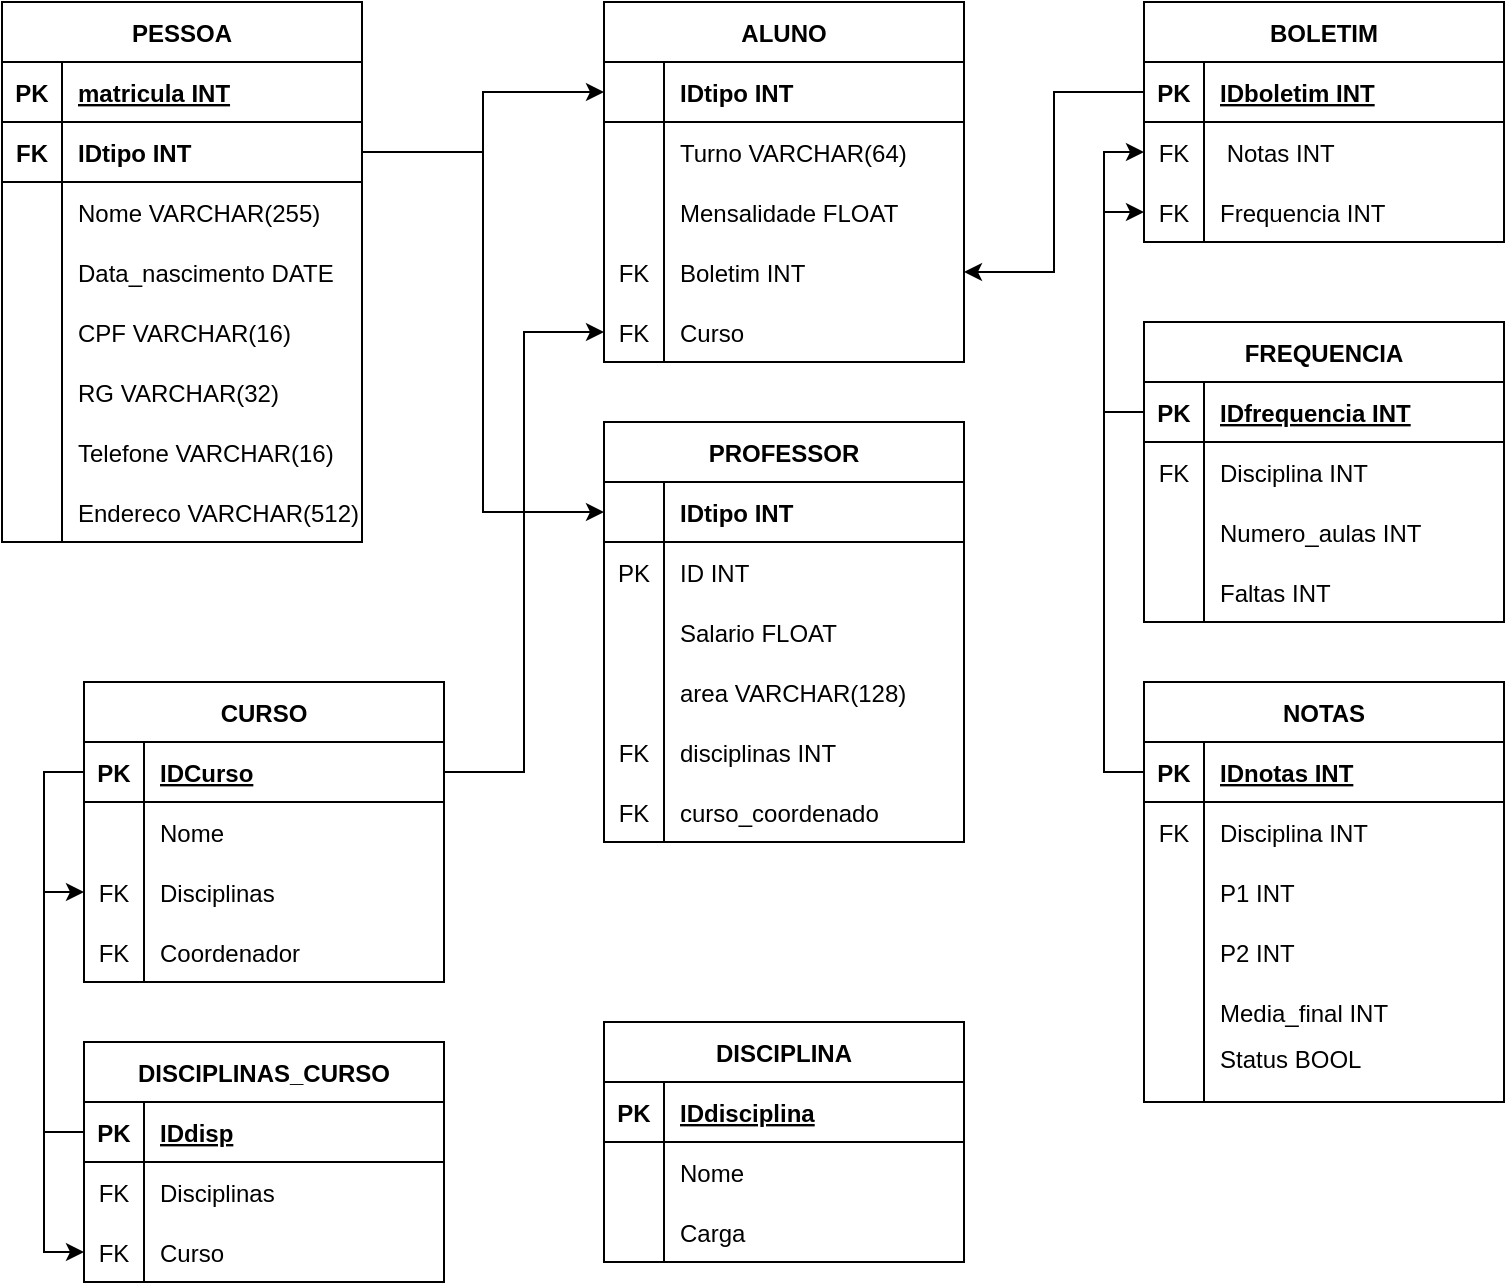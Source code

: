 <mxfile version="20.6.0" type="github">
  <diagram id="mybEqOBmIchwgZUNAugR" name="Página-1">
    <mxGraphModel dx="708" dy="433" grid="1" gridSize="10" guides="1" tooltips="1" connect="1" arrows="1" fold="1" page="1" pageScale="1" pageWidth="827" pageHeight="1169" math="0" shadow="0">
      <root>
        <mxCell id="0" />
        <mxCell id="1" parent="0" />
        <mxCell id="YtqnZ-8vFM9-7Ct_IjAb-1" value="PESSOA" style="shape=table;startSize=30;container=1;collapsible=1;childLayout=tableLayout;fixedRows=1;rowLines=0;fontStyle=1;align=center;resizeLast=1;" parent="1" vertex="1">
          <mxGeometry x="109" y="50" width="180" height="270" as="geometry" />
        </mxCell>
        <mxCell id="YtqnZ-8vFM9-7Ct_IjAb-2" value="" style="shape=tableRow;horizontal=0;startSize=0;swimlaneHead=0;swimlaneBody=0;fillColor=none;collapsible=0;dropTarget=0;points=[[0,0.5],[1,0.5]];portConstraint=eastwest;top=0;left=0;right=0;bottom=1;" parent="YtqnZ-8vFM9-7Ct_IjAb-1" vertex="1">
          <mxGeometry y="30" width="180" height="30" as="geometry" />
        </mxCell>
        <mxCell id="YtqnZ-8vFM9-7Ct_IjAb-3" value="PK" style="shape=partialRectangle;connectable=0;fillColor=none;top=0;left=0;bottom=0;right=0;fontStyle=1;overflow=hidden;" parent="YtqnZ-8vFM9-7Ct_IjAb-2" vertex="1">
          <mxGeometry width="30" height="30" as="geometry">
            <mxRectangle width="30" height="30" as="alternateBounds" />
          </mxGeometry>
        </mxCell>
        <mxCell id="YtqnZ-8vFM9-7Ct_IjAb-4" value="matricula INT" style="shape=partialRectangle;connectable=0;fillColor=none;top=0;left=0;bottom=0;right=0;align=left;spacingLeft=6;fontStyle=5;overflow=hidden;" parent="YtqnZ-8vFM9-7Ct_IjAb-2" vertex="1">
          <mxGeometry x="30" width="150" height="30" as="geometry">
            <mxRectangle width="150" height="30" as="alternateBounds" />
          </mxGeometry>
        </mxCell>
        <mxCell id="YtqnZ-8vFM9-7Ct_IjAb-51" value="" style="shape=tableRow;horizontal=0;startSize=0;swimlaneHead=0;swimlaneBody=0;fillColor=none;collapsible=0;dropTarget=0;points=[[0,0.5],[1,0.5]];portConstraint=eastwest;top=0;left=0;right=0;bottom=1;" parent="YtqnZ-8vFM9-7Ct_IjAb-1" vertex="1">
          <mxGeometry y="60" width="180" height="30" as="geometry" />
        </mxCell>
        <mxCell id="YtqnZ-8vFM9-7Ct_IjAb-52" value="FK" style="shape=partialRectangle;connectable=0;fillColor=none;top=0;left=0;bottom=0;right=0;fontStyle=1;overflow=hidden;" parent="YtqnZ-8vFM9-7Ct_IjAb-51" vertex="1">
          <mxGeometry width="30" height="30" as="geometry">
            <mxRectangle width="30" height="30" as="alternateBounds" />
          </mxGeometry>
        </mxCell>
        <mxCell id="YtqnZ-8vFM9-7Ct_IjAb-53" value="IDtipo INT" style="shape=partialRectangle;connectable=0;fillColor=none;top=0;left=0;bottom=0;right=0;align=left;spacingLeft=6;fontStyle=1;overflow=hidden;" parent="YtqnZ-8vFM9-7Ct_IjAb-51" vertex="1">
          <mxGeometry x="30" width="150" height="30" as="geometry">
            <mxRectangle width="150" height="30" as="alternateBounds" />
          </mxGeometry>
        </mxCell>
        <mxCell id="YtqnZ-8vFM9-7Ct_IjAb-5" value="" style="shape=tableRow;horizontal=0;startSize=0;swimlaneHead=0;swimlaneBody=0;fillColor=none;collapsible=0;dropTarget=0;points=[[0,0.5],[1,0.5]];portConstraint=eastwest;top=0;left=0;right=0;bottom=0;" parent="YtqnZ-8vFM9-7Ct_IjAb-1" vertex="1">
          <mxGeometry y="90" width="180" height="30" as="geometry" />
        </mxCell>
        <mxCell id="YtqnZ-8vFM9-7Ct_IjAb-6" value="" style="shape=partialRectangle;connectable=0;fillColor=none;top=0;left=0;bottom=0;right=0;editable=1;overflow=hidden;" parent="YtqnZ-8vFM9-7Ct_IjAb-5" vertex="1">
          <mxGeometry width="30" height="30" as="geometry">
            <mxRectangle width="30" height="30" as="alternateBounds" />
          </mxGeometry>
        </mxCell>
        <mxCell id="YtqnZ-8vFM9-7Ct_IjAb-7" value="Nome VARCHAR(255)" style="shape=partialRectangle;connectable=0;fillColor=none;top=0;left=0;bottom=0;right=0;align=left;spacingLeft=6;overflow=hidden;" parent="YtqnZ-8vFM9-7Ct_IjAb-5" vertex="1">
          <mxGeometry x="30" width="150" height="30" as="geometry">
            <mxRectangle width="150" height="30" as="alternateBounds" />
          </mxGeometry>
        </mxCell>
        <mxCell id="YtqnZ-8vFM9-7Ct_IjAb-8" value="" style="shape=tableRow;horizontal=0;startSize=0;swimlaneHead=0;swimlaneBody=0;fillColor=none;collapsible=0;dropTarget=0;points=[[0,0.5],[1,0.5]];portConstraint=eastwest;top=0;left=0;right=0;bottom=0;" parent="YtqnZ-8vFM9-7Ct_IjAb-1" vertex="1">
          <mxGeometry y="120" width="180" height="30" as="geometry" />
        </mxCell>
        <mxCell id="YtqnZ-8vFM9-7Ct_IjAb-9" value="" style="shape=partialRectangle;connectable=0;fillColor=none;top=0;left=0;bottom=0;right=0;editable=1;overflow=hidden;" parent="YtqnZ-8vFM9-7Ct_IjAb-8" vertex="1">
          <mxGeometry width="30" height="30" as="geometry">
            <mxRectangle width="30" height="30" as="alternateBounds" />
          </mxGeometry>
        </mxCell>
        <mxCell id="YtqnZ-8vFM9-7Ct_IjAb-10" value="Data_nascimento DATE" style="shape=partialRectangle;connectable=0;fillColor=none;top=0;left=0;bottom=0;right=0;align=left;spacingLeft=6;overflow=hidden;" parent="YtqnZ-8vFM9-7Ct_IjAb-8" vertex="1">
          <mxGeometry x="30" width="150" height="30" as="geometry">
            <mxRectangle width="150" height="30" as="alternateBounds" />
          </mxGeometry>
        </mxCell>
        <mxCell id="YtqnZ-8vFM9-7Ct_IjAb-11" value="" style="shape=tableRow;horizontal=0;startSize=0;swimlaneHead=0;swimlaneBody=0;fillColor=none;collapsible=0;dropTarget=0;points=[[0,0.5],[1,0.5]];portConstraint=eastwest;top=0;left=0;right=0;bottom=0;" parent="YtqnZ-8vFM9-7Ct_IjAb-1" vertex="1">
          <mxGeometry y="150" width="180" height="30" as="geometry" />
        </mxCell>
        <mxCell id="YtqnZ-8vFM9-7Ct_IjAb-12" value="" style="shape=partialRectangle;connectable=0;fillColor=none;top=0;left=0;bottom=0;right=0;editable=1;overflow=hidden;" parent="YtqnZ-8vFM9-7Ct_IjAb-11" vertex="1">
          <mxGeometry width="30" height="30" as="geometry">
            <mxRectangle width="30" height="30" as="alternateBounds" />
          </mxGeometry>
        </mxCell>
        <mxCell id="YtqnZ-8vFM9-7Ct_IjAb-13" value="CPF VARCHAR(16)" style="shape=partialRectangle;connectable=0;fillColor=none;top=0;left=0;bottom=0;right=0;align=left;spacingLeft=6;overflow=hidden;" parent="YtqnZ-8vFM9-7Ct_IjAb-11" vertex="1">
          <mxGeometry x="30" width="150" height="30" as="geometry">
            <mxRectangle width="150" height="30" as="alternateBounds" />
          </mxGeometry>
        </mxCell>
        <mxCell id="YtqnZ-8vFM9-7Ct_IjAb-14" value="" style="shape=tableRow;horizontal=0;startSize=0;swimlaneHead=0;swimlaneBody=0;fillColor=none;collapsible=0;dropTarget=0;points=[[0,0.5],[1,0.5]];portConstraint=eastwest;top=0;left=0;right=0;bottom=0;" parent="YtqnZ-8vFM9-7Ct_IjAb-1" vertex="1">
          <mxGeometry y="180" width="180" height="30" as="geometry" />
        </mxCell>
        <mxCell id="YtqnZ-8vFM9-7Ct_IjAb-15" value="" style="shape=partialRectangle;connectable=0;fillColor=none;top=0;left=0;bottom=0;right=0;editable=1;overflow=hidden;" parent="YtqnZ-8vFM9-7Ct_IjAb-14" vertex="1">
          <mxGeometry width="30" height="30" as="geometry">
            <mxRectangle width="30" height="30" as="alternateBounds" />
          </mxGeometry>
        </mxCell>
        <mxCell id="YtqnZ-8vFM9-7Ct_IjAb-16" value="RG VARCHAR(32)" style="shape=partialRectangle;connectable=0;fillColor=none;top=0;left=0;bottom=0;right=0;align=left;spacingLeft=6;overflow=hidden;" parent="YtqnZ-8vFM9-7Ct_IjAb-14" vertex="1">
          <mxGeometry x="30" width="150" height="30" as="geometry">
            <mxRectangle width="150" height="30" as="alternateBounds" />
          </mxGeometry>
        </mxCell>
        <mxCell id="YtqnZ-8vFM9-7Ct_IjAb-17" value="" style="shape=tableRow;horizontal=0;startSize=0;swimlaneHead=0;swimlaneBody=0;fillColor=none;collapsible=0;dropTarget=0;points=[[0,0.5],[1,0.5]];portConstraint=eastwest;top=0;left=0;right=0;bottom=0;" parent="YtqnZ-8vFM9-7Ct_IjAb-1" vertex="1">
          <mxGeometry y="210" width="180" height="30" as="geometry" />
        </mxCell>
        <mxCell id="YtqnZ-8vFM9-7Ct_IjAb-18" value="" style="shape=partialRectangle;connectable=0;fillColor=none;top=0;left=0;bottom=0;right=0;editable=1;overflow=hidden;" parent="YtqnZ-8vFM9-7Ct_IjAb-17" vertex="1">
          <mxGeometry width="30" height="30" as="geometry">
            <mxRectangle width="30" height="30" as="alternateBounds" />
          </mxGeometry>
        </mxCell>
        <mxCell id="YtqnZ-8vFM9-7Ct_IjAb-19" value="Telefone VARCHAR(16)" style="shape=partialRectangle;connectable=0;fillColor=none;top=0;left=0;bottom=0;right=0;align=left;spacingLeft=6;overflow=hidden;" parent="YtqnZ-8vFM9-7Ct_IjAb-17" vertex="1">
          <mxGeometry x="30" width="150" height="30" as="geometry">
            <mxRectangle width="150" height="30" as="alternateBounds" />
          </mxGeometry>
        </mxCell>
        <mxCell id="YtqnZ-8vFM9-7Ct_IjAb-20" value="" style="shape=tableRow;horizontal=0;startSize=0;swimlaneHead=0;swimlaneBody=0;fillColor=none;collapsible=0;dropTarget=0;points=[[0,0.5],[1,0.5]];portConstraint=eastwest;top=0;left=0;right=0;bottom=0;" parent="YtqnZ-8vFM9-7Ct_IjAb-1" vertex="1">
          <mxGeometry y="240" width="180" height="30" as="geometry" />
        </mxCell>
        <mxCell id="YtqnZ-8vFM9-7Ct_IjAb-21" value="" style="shape=partialRectangle;connectable=0;fillColor=none;top=0;left=0;bottom=0;right=0;editable=1;overflow=hidden;" parent="YtqnZ-8vFM9-7Ct_IjAb-20" vertex="1">
          <mxGeometry width="30" height="30" as="geometry">
            <mxRectangle width="30" height="30" as="alternateBounds" />
          </mxGeometry>
        </mxCell>
        <mxCell id="YtqnZ-8vFM9-7Ct_IjAb-22" value="Endereco VARCHAR(512)" style="shape=partialRectangle;connectable=0;fillColor=none;top=0;left=0;bottom=0;right=0;align=left;spacingLeft=6;overflow=hidden;" parent="YtqnZ-8vFM9-7Ct_IjAb-20" vertex="1">
          <mxGeometry x="30" width="150" height="30" as="geometry">
            <mxRectangle width="150" height="30" as="alternateBounds" />
          </mxGeometry>
        </mxCell>
        <mxCell id="YtqnZ-8vFM9-7Ct_IjAb-38" value="ALUNO" style="shape=table;startSize=30;container=1;collapsible=1;childLayout=tableLayout;fixedRows=1;rowLines=0;fontStyle=1;align=center;resizeLast=1;" parent="1" vertex="1">
          <mxGeometry x="410" y="50" width="180" height="180" as="geometry" />
        </mxCell>
        <mxCell id="YtqnZ-8vFM9-7Ct_IjAb-39" value="" style="shape=tableRow;horizontal=0;startSize=0;swimlaneHead=0;swimlaneBody=0;fillColor=none;collapsible=0;dropTarget=0;points=[[0,0.5],[1,0.5]];portConstraint=eastwest;top=0;left=0;right=0;bottom=1;" parent="YtqnZ-8vFM9-7Ct_IjAb-38" vertex="1">
          <mxGeometry y="30" width="180" height="30" as="geometry" />
        </mxCell>
        <mxCell id="YtqnZ-8vFM9-7Ct_IjAb-40" value="" style="shape=partialRectangle;connectable=0;fillColor=none;top=0;left=0;bottom=0;right=0;fontStyle=1;overflow=hidden;" parent="YtqnZ-8vFM9-7Ct_IjAb-39" vertex="1">
          <mxGeometry width="30" height="30" as="geometry">
            <mxRectangle width="30" height="30" as="alternateBounds" />
          </mxGeometry>
        </mxCell>
        <mxCell id="YtqnZ-8vFM9-7Ct_IjAb-41" value="IDtipo INT" style="shape=partialRectangle;connectable=0;fillColor=none;top=0;left=0;bottom=0;right=0;align=left;spacingLeft=6;fontStyle=1;overflow=hidden;" parent="YtqnZ-8vFM9-7Ct_IjAb-39" vertex="1">
          <mxGeometry x="30" width="150" height="30" as="geometry">
            <mxRectangle width="150" height="30" as="alternateBounds" />
          </mxGeometry>
        </mxCell>
        <mxCell id="YtqnZ-8vFM9-7Ct_IjAb-42" value="" style="shape=tableRow;horizontal=0;startSize=0;swimlaneHead=0;swimlaneBody=0;fillColor=none;collapsible=0;dropTarget=0;points=[[0,0.5],[1,0.5]];portConstraint=eastwest;top=0;left=0;right=0;bottom=0;" parent="YtqnZ-8vFM9-7Ct_IjAb-38" vertex="1">
          <mxGeometry y="60" width="180" height="30" as="geometry" />
        </mxCell>
        <mxCell id="YtqnZ-8vFM9-7Ct_IjAb-43" value="" style="shape=partialRectangle;connectable=0;fillColor=none;top=0;left=0;bottom=0;right=0;editable=1;overflow=hidden;" parent="YtqnZ-8vFM9-7Ct_IjAb-42" vertex="1">
          <mxGeometry width="30" height="30" as="geometry">
            <mxRectangle width="30" height="30" as="alternateBounds" />
          </mxGeometry>
        </mxCell>
        <mxCell id="YtqnZ-8vFM9-7Ct_IjAb-44" value="Turno VARCHAR(64)" style="shape=partialRectangle;connectable=0;fillColor=none;top=0;left=0;bottom=0;right=0;align=left;spacingLeft=6;overflow=hidden;" parent="YtqnZ-8vFM9-7Ct_IjAb-42" vertex="1">
          <mxGeometry x="30" width="150" height="30" as="geometry">
            <mxRectangle width="150" height="30" as="alternateBounds" />
          </mxGeometry>
        </mxCell>
        <mxCell id="YtqnZ-8vFM9-7Ct_IjAb-45" value="" style="shape=tableRow;horizontal=0;startSize=0;swimlaneHead=0;swimlaneBody=0;fillColor=none;collapsible=0;dropTarget=0;points=[[0,0.5],[1,0.5]];portConstraint=eastwest;top=0;left=0;right=0;bottom=0;" parent="YtqnZ-8vFM9-7Ct_IjAb-38" vertex="1">
          <mxGeometry y="90" width="180" height="30" as="geometry" />
        </mxCell>
        <mxCell id="YtqnZ-8vFM9-7Ct_IjAb-46" value="" style="shape=partialRectangle;connectable=0;fillColor=none;top=0;left=0;bottom=0;right=0;editable=1;overflow=hidden;" parent="YtqnZ-8vFM9-7Ct_IjAb-45" vertex="1">
          <mxGeometry width="30" height="30" as="geometry">
            <mxRectangle width="30" height="30" as="alternateBounds" />
          </mxGeometry>
        </mxCell>
        <mxCell id="YtqnZ-8vFM9-7Ct_IjAb-47" value="Mensalidade FLOAT" style="shape=partialRectangle;connectable=0;fillColor=none;top=0;left=0;bottom=0;right=0;align=left;spacingLeft=6;overflow=hidden;" parent="YtqnZ-8vFM9-7Ct_IjAb-45" vertex="1">
          <mxGeometry x="30" width="150" height="30" as="geometry">
            <mxRectangle width="150" height="30" as="alternateBounds" />
          </mxGeometry>
        </mxCell>
        <mxCell id="YtqnZ-8vFM9-7Ct_IjAb-64" value="" style="shape=tableRow;horizontal=0;startSize=0;swimlaneHead=0;swimlaneBody=0;fillColor=none;collapsible=0;dropTarget=0;points=[[0,0.5],[1,0.5]];portConstraint=eastwest;top=0;left=0;right=0;bottom=0;" parent="YtqnZ-8vFM9-7Ct_IjAb-38" vertex="1">
          <mxGeometry y="120" width="180" height="30" as="geometry" />
        </mxCell>
        <mxCell id="YtqnZ-8vFM9-7Ct_IjAb-65" value="FK" style="shape=partialRectangle;connectable=0;fillColor=none;top=0;left=0;bottom=0;right=0;editable=1;overflow=hidden;" parent="YtqnZ-8vFM9-7Ct_IjAb-64" vertex="1">
          <mxGeometry width="30" height="30" as="geometry">
            <mxRectangle width="30" height="30" as="alternateBounds" />
          </mxGeometry>
        </mxCell>
        <mxCell id="YtqnZ-8vFM9-7Ct_IjAb-66" value="Boletim INT" style="shape=partialRectangle;connectable=0;fillColor=none;top=0;left=0;bottom=0;right=0;align=left;spacingLeft=6;overflow=hidden;" parent="YtqnZ-8vFM9-7Ct_IjAb-64" vertex="1">
          <mxGeometry x="30" width="150" height="30" as="geometry">
            <mxRectangle width="150" height="30" as="alternateBounds" />
          </mxGeometry>
        </mxCell>
        <mxCell id="ptBmaQafb3YnIxaazwM1-57" value="" style="shape=tableRow;horizontal=0;startSize=0;swimlaneHead=0;swimlaneBody=0;fillColor=none;collapsible=0;dropTarget=0;points=[[0,0.5],[1,0.5]];portConstraint=eastwest;top=0;left=0;right=0;bottom=0;" vertex="1" parent="YtqnZ-8vFM9-7Ct_IjAb-38">
          <mxGeometry y="150" width="180" height="30" as="geometry" />
        </mxCell>
        <mxCell id="ptBmaQafb3YnIxaazwM1-58" value="FK" style="shape=partialRectangle;connectable=0;fillColor=none;top=0;left=0;bottom=0;right=0;editable=1;overflow=hidden;" vertex="1" parent="ptBmaQafb3YnIxaazwM1-57">
          <mxGeometry width="30" height="30" as="geometry">
            <mxRectangle width="30" height="30" as="alternateBounds" />
          </mxGeometry>
        </mxCell>
        <mxCell id="ptBmaQafb3YnIxaazwM1-59" value="Curso" style="shape=partialRectangle;connectable=0;fillColor=none;top=0;left=0;bottom=0;right=0;align=left;spacingLeft=6;overflow=hidden;" vertex="1" parent="ptBmaQafb3YnIxaazwM1-57">
          <mxGeometry x="30" width="150" height="30" as="geometry">
            <mxRectangle width="150" height="30" as="alternateBounds" />
          </mxGeometry>
        </mxCell>
        <mxCell id="YtqnZ-8vFM9-7Ct_IjAb-54" value="PROFESSOR" style="shape=table;startSize=30;container=1;collapsible=1;childLayout=tableLayout;fixedRows=1;rowLines=0;fontStyle=1;align=center;resizeLast=1;" parent="1" vertex="1">
          <mxGeometry x="410" y="260" width="180" height="210" as="geometry" />
        </mxCell>
        <mxCell id="YtqnZ-8vFM9-7Ct_IjAb-55" value="" style="shape=tableRow;horizontal=0;startSize=0;swimlaneHead=0;swimlaneBody=0;fillColor=none;collapsible=0;dropTarget=0;points=[[0,0.5],[1,0.5]];portConstraint=eastwest;top=0;left=0;right=0;bottom=1;" parent="YtqnZ-8vFM9-7Ct_IjAb-54" vertex="1">
          <mxGeometry y="30" width="180" height="30" as="geometry" />
        </mxCell>
        <mxCell id="YtqnZ-8vFM9-7Ct_IjAb-56" value="" style="shape=partialRectangle;connectable=0;fillColor=none;top=0;left=0;bottom=0;right=0;fontStyle=1;overflow=hidden;" parent="YtqnZ-8vFM9-7Ct_IjAb-55" vertex="1">
          <mxGeometry width="30" height="30" as="geometry">
            <mxRectangle width="30" height="30" as="alternateBounds" />
          </mxGeometry>
        </mxCell>
        <mxCell id="YtqnZ-8vFM9-7Ct_IjAb-57" value="IDtipo INT" style="shape=partialRectangle;connectable=0;fillColor=none;top=0;left=0;bottom=0;right=0;align=left;spacingLeft=6;fontStyle=1;overflow=hidden;" parent="YtqnZ-8vFM9-7Ct_IjAb-55" vertex="1">
          <mxGeometry x="30" width="150" height="30" as="geometry">
            <mxRectangle width="150" height="30" as="alternateBounds" />
          </mxGeometry>
        </mxCell>
        <mxCell id="YtqnZ-8vFM9-7Ct_IjAb-58" value="" style="shape=tableRow;horizontal=0;startSize=0;swimlaneHead=0;swimlaneBody=0;fillColor=none;collapsible=0;dropTarget=0;points=[[0,0.5],[1,0.5]];portConstraint=eastwest;top=0;left=0;right=0;bottom=0;" parent="YtqnZ-8vFM9-7Ct_IjAb-54" vertex="1">
          <mxGeometry y="60" width="180" height="30" as="geometry" />
        </mxCell>
        <mxCell id="YtqnZ-8vFM9-7Ct_IjAb-59" value="PK" style="shape=partialRectangle;connectable=0;fillColor=none;top=0;left=0;bottom=0;right=0;editable=1;overflow=hidden;" parent="YtqnZ-8vFM9-7Ct_IjAb-58" vertex="1">
          <mxGeometry width="30" height="30" as="geometry">
            <mxRectangle width="30" height="30" as="alternateBounds" />
          </mxGeometry>
        </mxCell>
        <mxCell id="YtqnZ-8vFM9-7Ct_IjAb-60" value="ID INT" style="shape=partialRectangle;connectable=0;fillColor=none;top=0;left=0;bottom=0;right=0;align=left;spacingLeft=6;overflow=hidden;" parent="YtqnZ-8vFM9-7Ct_IjAb-58" vertex="1">
          <mxGeometry x="30" width="150" height="30" as="geometry">
            <mxRectangle width="150" height="30" as="alternateBounds" />
          </mxGeometry>
        </mxCell>
        <mxCell id="YtqnZ-8vFM9-7Ct_IjAb-61" value="" style="shape=tableRow;horizontal=0;startSize=0;swimlaneHead=0;swimlaneBody=0;fillColor=none;collapsible=0;dropTarget=0;points=[[0,0.5],[1,0.5]];portConstraint=eastwest;top=0;left=0;right=0;bottom=0;" parent="YtqnZ-8vFM9-7Ct_IjAb-54" vertex="1">
          <mxGeometry y="90" width="180" height="30" as="geometry" />
        </mxCell>
        <mxCell id="YtqnZ-8vFM9-7Ct_IjAb-62" value="" style="shape=partialRectangle;connectable=0;fillColor=none;top=0;left=0;bottom=0;right=0;editable=1;overflow=hidden;" parent="YtqnZ-8vFM9-7Ct_IjAb-61" vertex="1">
          <mxGeometry width="30" height="30" as="geometry">
            <mxRectangle width="30" height="30" as="alternateBounds" />
          </mxGeometry>
        </mxCell>
        <mxCell id="YtqnZ-8vFM9-7Ct_IjAb-63" value="Salario FLOAT" style="shape=partialRectangle;connectable=0;fillColor=none;top=0;left=0;bottom=0;right=0;align=left;spacingLeft=6;overflow=hidden;" parent="YtqnZ-8vFM9-7Ct_IjAb-61" vertex="1">
          <mxGeometry x="30" width="150" height="30" as="geometry">
            <mxRectangle width="150" height="30" as="alternateBounds" />
          </mxGeometry>
        </mxCell>
        <mxCell id="ptBmaQafb3YnIxaazwM1-1" value="" style="shape=tableRow;horizontal=0;startSize=0;swimlaneHead=0;swimlaneBody=0;fillColor=none;collapsible=0;dropTarget=0;points=[[0,0.5],[1,0.5]];portConstraint=eastwest;top=0;left=0;right=0;bottom=0;" vertex="1" parent="YtqnZ-8vFM9-7Ct_IjAb-54">
          <mxGeometry y="120" width="180" height="30" as="geometry" />
        </mxCell>
        <mxCell id="ptBmaQafb3YnIxaazwM1-2" value="" style="shape=partialRectangle;connectable=0;fillColor=none;top=0;left=0;bottom=0;right=0;editable=1;overflow=hidden;" vertex="1" parent="ptBmaQafb3YnIxaazwM1-1">
          <mxGeometry width="30" height="30" as="geometry">
            <mxRectangle width="30" height="30" as="alternateBounds" />
          </mxGeometry>
        </mxCell>
        <mxCell id="ptBmaQafb3YnIxaazwM1-3" value="area VARCHAR(128)" style="shape=partialRectangle;connectable=0;fillColor=none;top=0;left=0;bottom=0;right=0;align=left;spacingLeft=6;overflow=hidden;" vertex="1" parent="ptBmaQafb3YnIxaazwM1-1">
          <mxGeometry x="30" width="150" height="30" as="geometry">
            <mxRectangle width="150" height="30" as="alternateBounds" />
          </mxGeometry>
        </mxCell>
        <mxCell id="ptBmaQafb3YnIxaazwM1-4" value="" style="shape=tableRow;horizontal=0;startSize=0;swimlaneHead=0;swimlaneBody=0;fillColor=none;collapsible=0;dropTarget=0;points=[[0,0.5],[1,0.5]];portConstraint=eastwest;top=0;left=0;right=0;bottom=0;" vertex="1" parent="YtqnZ-8vFM9-7Ct_IjAb-54">
          <mxGeometry y="150" width="180" height="30" as="geometry" />
        </mxCell>
        <mxCell id="ptBmaQafb3YnIxaazwM1-5" value="FK" style="shape=partialRectangle;connectable=0;fillColor=none;top=0;left=0;bottom=0;right=0;editable=1;overflow=hidden;" vertex="1" parent="ptBmaQafb3YnIxaazwM1-4">
          <mxGeometry width="30" height="30" as="geometry">
            <mxRectangle width="30" height="30" as="alternateBounds" />
          </mxGeometry>
        </mxCell>
        <mxCell id="ptBmaQafb3YnIxaazwM1-6" value="disciplinas INT" style="shape=partialRectangle;connectable=0;fillColor=none;top=0;left=0;bottom=0;right=0;align=left;spacingLeft=6;overflow=hidden;" vertex="1" parent="ptBmaQafb3YnIxaazwM1-4">
          <mxGeometry x="30" width="150" height="30" as="geometry">
            <mxRectangle width="150" height="30" as="alternateBounds" />
          </mxGeometry>
        </mxCell>
        <mxCell id="ptBmaQafb3YnIxaazwM1-60" value="" style="shape=tableRow;horizontal=0;startSize=0;swimlaneHead=0;swimlaneBody=0;fillColor=none;collapsible=0;dropTarget=0;points=[[0,0.5],[1,0.5]];portConstraint=eastwest;top=0;left=0;right=0;bottom=0;" vertex="1" parent="YtqnZ-8vFM9-7Ct_IjAb-54">
          <mxGeometry y="180" width="180" height="30" as="geometry" />
        </mxCell>
        <mxCell id="ptBmaQafb3YnIxaazwM1-61" value="FK" style="shape=partialRectangle;connectable=0;fillColor=none;top=0;left=0;bottom=0;right=0;editable=1;overflow=hidden;" vertex="1" parent="ptBmaQafb3YnIxaazwM1-60">
          <mxGeometry width="30" height="30" as="geometry">
            <mxRectangle width="30" height="30" as="alternateBounds" />
          </mxGeometry>
        </mxCell>
        <mxCell id="ptBmaQafb3YnIxaazwM1-62" value="curso_coordenado" style="shape=partialRectangle;connectable=0;fillColor=none;top=0;left=0;bottom=0;right=0;align=left;spacingLeft=6;overflow=hidden;" vertex="1" parent="ptBmaQafb3YnIxaazwM1-60">
          <mxGeometry x="30" width="150" height="30" as="geometry">
            <mxRectangle width="150" height="30" as="alternateBounds" />
          </mxGeometry>
        </mxCell>
        <mxCell id="ptBmaQafb3YnIxaazwM1-20" style="edgeStyle=orthogonalEdgeStyle;rounded=0;orthogonalLoop=1;jettySize=auto;html=1;entryX=1;entryY=0.5;entryDx=0;entryDy=0;exitX=0;exitY=0.5;exitDx=0;exitDy=0;" edge="1" parent="1" source="ptBmaQafb3YnIxaazwM1-8" target="YtqnZ-8vFM9-7Ct_IjAb-64">
          <mxGeometry relative="1" as="geometry" />
        </mxCell>
        <mxCell id="ptBmaQafb3YnIxaazwM1-7" value="BOLETIM" style="shape=table;startSize=30;container=1;collapsible=1;childLayout=tableLayout;fixedRows=1;rowLines=0;fontStyle=1;align=center;resizeLast=1;" vertex="1" parent="1">
          <mxGeometry x="680" y="50" width="180" height="120" as="geometry" />
        </mxCell>
        <mxCell id="ptBmaQafb3YnIxaazwM1-8" value="" style="shape=tableRow;horizontal=0;startSize=0;swimlaneHead=0;swimlaneBody=0;fillColor=none;collapsible=0;dropTarget=0;points=[[0,0.5],[1,0.5]];portConstraint=eastwest;top=0;left=0;right=0;bottom=1;" vertex="1" parent="ptBmaQafb3YnIxaazwM1-7">
          <mxGeometry y="30" width="180" height="30" as="geometry" />
        </mxCell>
        <mxCell id="ptBmaQafb3YnIxaazwM1-9" value="PK" style="shape=partialRectangle;connectable=0;fillColor=none;top=0;left=0;bottom=0;right=0;fontStyle=1;overflow=hidden;" vertex="1" parent="ptBmaQafb3YnIxaazwM1-8">
          <mxGeometry width="30" height="30" as="geometry">
            <mxRectangle width="30" height="30" as="alternateBounds" />
          </mxGeometry>
        </mxCell>
        <mxCell id="ptBmaQafb3YnIxaazwM1-10" value="IDboletim INT" style="shape=partialRectangle;connectable=0;fillColor=none;top=0;left=0;bottom=0;right=0;align=left;spacingLeft=6;fontStyle=5;overflow=hidden;" vertex="1" parent="ptBmaQafb3YnIxaazwM1-8">
          <mxGeometry x="30" width="150" height="30" as="geometry">
            <mxRectangle width="150" height="30" as="alternateBounds" />
          </mxGeometry>
        </mxCell>
        <mxCell id="ptBmaQafb3YnIxaazwM1-11" value="" style="shape=tableRow;horizontal=0;startSize=0;swimlaneHead=0;swimlaneBody=0;fillColor=none;collapsible=0;dropTarget=0;points=[[0,0.5],[1,0.5]];portConstraint=eastwest;top=0;left=0;right=0;bottom=0;" vertex="1" parent="ptBmaQafb3YnIxaazwM1-7">
          <mxGeometry y="60" width="180" height="30" as="geometry" />
        </mxCell>
        <mxCell id="ptBmaQafb3YnIxaazwM1-12" value="FK" style="shape=partialRectangle;connectable=0;fillColor=none;top=0;left=0;bottom=0;right=0;editable=1;overflow=hidden;" vertex="1" parent="ptBmaQafb3YnIxaazwM1-11">
          <mxGeometry width="30" height="30" as="geometry">
            <mxRectangle width="30" height="30" as="alternateBounds" />
          </mxGeometry>
        </mxCell>
        <mxCell id="ptBmaQafb3YnIxaazwM1-13" value=" Notas INT" style="shape=partialRectangle;connectable=0;fillColor=none;top=0;left=0;bottom=0;right=0;align=left;spacingLeft=6;overflow=hidden;" vertex="1" parent="ptBmaQafb3YnIxaazwM1-11">
          <mxGeometry x="30" width="150" height="30" as="geometry">
            <mxRectangle width="150" height="30" as="alternateBounds" />
          </mxGeometry>
        </mxCell>
        <mxCell id="ptBmaQafb3YnIxaazwM1-14" value="" style="shape=tableRow;horizontal=0;startSize=0;swimlaneHead=0;swimlaneBody=0;fillColor=none;collapsible=0;dropTarget=0;points=[[0,0.5],[1,0.5]];portConstraint=eastwest;top=0;left=0;right=0;bottom=0;" vertex="1" parent="ptBmaQafb3YnIxaazwM1-7">
          <mxGeometry y="90" width="180" height="30" as="geometry" />
        </mxCell>
        <mxCell id="ptBmaQafb3YnIxaazwM1-15" value="FK" style="shape=partialRectangle;connectable=0;fillColor=none;top=0;left=0;bottom=0;right=0;editable=1;overflow=hidden;" vertex="1" parent="ptBmaQafb3YnIxaazwM1-14">
          <mxGeometry width="30" height="30" as="geometry">
            <mxRectangle width="30" height="30" as="alternateBounds" />
          </mxGeometry>
        </mxCell>
        <mxCell id="ptBmaQafb3YnIxaazwM1-16" value="Frequencia INT" style="shape=partialRectangle;connectable=0;fillColor=none;top=0;left=0;bottom=0;right=0;align=left;spacingLeft=6;overflow=hidden;" vertex="1" parent="ptBmaQafb3YnIxaazwM1-14">
          <mxGeometry x="30" width="150" height="30" as="geometry">
            <mxRectangle width="150" height="30" as="alternateBounds" />
          </mxGeometry>
        </mxCell>
        <mxCell id="ptBmaQafb3YnIxaazwM1-21" value="FREQUENCIA" style="shape=table;startSize=30;container=1;collapsible=1;childLayout=tableLayout;fixedRows=1;rowLines=0;fontStyle=1;align=center;resizeLast=1;" vertex="1" parent="1">
          <mxGeometry x="680" y="210" width="180" height="150" as="geometry" />
        </mxCell>
        <mxCell id="ptBmaQafb3YnIxaazwM1-22" value="" style="shape=tableRow;horizontal=0;startSize=0;swimlaneHead=0;swimlaneBody=0;fillColor=none;collapsible=0;dropTarget=0;points=[[0,0.5],[1,0.5]];portConstraint=eastwest;top=0;left=0;right=0;bottom=1;" vertex="1" parent="ptBmaQafb3YnIxaazwM1-21">
          <mxGeometry y="30" width="180" height="30" as="geometry" />
        </mxCell>
        <mxCell id="ptBmaQafb3YnIxaazwM1-23" value="PK" style="shape=partialRectangle;connectable=0;fillColor=none;top=0;left=0;bottom=0;right=0;fontStyle=1;overflow=hidden;" vertex="1" parent="ptBmaQafb3YnIxaazwM1-22">
          <mxGeometry width="30" height="30" as="geometry">
            <mxRectangle width="30" height="30" as="alternateBounds" />
          </mxGeometry>
        </mxCell>
        <mxCell id="ptBmaQafb3YnIxaazwM1-24" value="IDfrequencia INT" style="shape=partialRectangle;connectable=0;fillColor=none;top=0;left=0;bottom=0;right=0;align=left;spacingLeft=6;fontStyle=5;overflow=hidden;" vertex="1" parent="ptBmaQafb3YnIxaazwM1-22">
          <mxGeometry x="30" width="150" height="30" as="geometry">
            <mxRectangle width="150" height="30" as="alternateBounds" />
          </mxGeometry>
        </mxCell>
        <mxCell id="ptBmaQafb3YnIxaazwM1-25" value="" style="shape=tableRow;horizontal=0;startSize=0;swimlaneHead=0;swimlaneBody=0;fillColor=none;collapsible=0;dropTarget=0;points=[[0,0.5],[1,0.5]];portConstraint=eastwest;top=0;left=0;right=0;bottom=0;" vertex="1" parent="ptBmaQafb3YnIxaazwM1-21">
          <mxGeometry y="60" width="180" height="30" as="geometry" />
        </mxCell>
        <mxCell id="ptBmaQafb3YnIxaazwM1-26" value="FK" style="shape=partialRectangle;connectable=0;fillColor=none;top=0;left=0;bottom=0;right=0;editable=1;overflow=hidden;" vertex="1" parent="ptBmaQafb3YnIxaazwM1-25">
          <mxGeometry width="30" height="30" as="geometry">
            <mxRectangle width="30" height="30" as="alternateBounds" />
          </mxGeometry>
        </mxCell>
        <mxCell id="ptBmaQafb3YnIxaazwM1-27" value="Disciplina INT" style="shape=partialRectangle;connectable=0;fillColor=none;top=0;left=0;bottom=0;right=0;align=left;spacingLeft=6;overflow=hidden;" vertex="1" parent="ptBmaQafb3YnIxaazwM1-25">
          <mxGeometry x="30" width="150" height="30" as="geometry">
            <mxRectangle width="150" height="30" as="alternateBounds" />
          </mxGeometry>
        </mxCell>
        <mxCell id="ptBmaQafb3YnIxaazwM1-28" value="" style="shape=tableRow;horizontal=0;startSize=0;swimlaneHead=0;swimlaneBody=0;fillColor=none;collapsible=0;dropTarget=0;points=[[0,0.5],[1,0.5]];portConstraint=eastwest;top=0;left=0;right=0;bottom=0;" vertex="1" parent="ptBmaQafb3YnIxaazwM1-21">
          <mxGeometry y="90" width="180" height="30" as="geometry" />
        </mxCell>
        <mxCell id="ptBmaQafb3YnIxaazwM1-29" value="" style="shape=partialRectangle;connectable=0;fillColor=none;top=0;left=0;bottom=0;right=0;editable=1;overflow=hidden;" vertex="1" parent="ptBmaQafb3YnIxaazwM1-28">
          <mxGeometry width="30" height="30" as="geometry">
            <mxRectangle width="30" height="30" as="alternateBounds" />
          </mxGeometry>
        </mxCell>
        <mxCell id="ptBmaQafb3YnIxaazwM1-30" value="Numero_aulas INT" style="shape=partialRectangle;connectable=0;fillColor=none;top=0;left=0;bottom=0;right=0;align=left;spacingLeft=6;overflow=hidden;" vertex="1" parent="ptBmaQafb3YnIxaazwM1-28">
          <mxGeometry x="30" width="150" height="30" as="geometry">
            <mxRectangle width="150" height="30" as="alternateBounds" />
          </mxGeometry>
        </mxCell>
        <mxCell id="ptBmaQafb3YnIxaazwM1-31" value="" style="shape=tableRow;horizontal=0;startSize=0;swimlaneHead=0;swimlaneBody=0;fillColor=none;collapsible=0;dropTarget=0;points=[[0,0.5],[1,0.5]];portConstraint=eastwest;top=0;left=0;right=0;bottom=0;" vertex="1" parent="ptBmaQafb3YnIxaazwM1-21">
          <mxGeometry y="120" width="180" height="30" as="geometry" />
        </mxCell>
        <mxCell id="ptBmaQafb3YnIxaazwM1-32" value="" style="shape=partialRectangle;connectable=0;fillColor=none;top=0;left=0;bottom=0;right=0;editable=1;overflow=hidden;" vertex="1" parent="ptBmaQafb3YnIxaazwM1-31">
          <mxGeometry width="30" height="30" as="geometry">
            <mxRectangle width="30" height="30" as="alternateBounds" />
          </mxGeometry>
        </mxCell>
        <mxCell id="ptBmaQafb3YnIxaazwM1-33" value="Faltas INT" style="shape=partialRectangle;connectable=0;fillColor=none;top=0;left=0;bottom=0;right=0;align=left;spacingLeft=6;overflow=hidden;" vertex="1" parent="ptBmaQafb3YnIxaazwM1-31">
          <mxGeometry x="30" width="150" height="30" as="geometry">
            <mxRectangle width="150" height="30" as="alternateBounds" />
          </mxGeometry>
        </mxCell>
        <mxCell id="ptBmaQafb3YnIxaazwM1-34" style="edgeStyle=orthogonalEdgeStyle;rounded=0;orthogonalLoop=1;jettySize=auto;html=1;entryX=0;entryY=0.5;entryDx=0;entryDy=0;startArrow=classic;startFill=1;endArrow=none;endFill=0;" edge="1" parent="1" source="ptBmaQafb3YnIxaazwM1-14" target="ptBmaQafb3YnIxaazwM1-22">
          <mxGeometry relative="1" as="geometry" />
        </mxCell>
        <mxCell id="ptBmaQafb3YnIxaazwM1-35" value="NOTAS" style="shape=table;startSize=30;container=1;collapsible=1;childLayout=tableLayout;fixedRows=1;rowLines=0;fontStyle=1;align=center;resizeLast=1;" vertex="1" parent="1">
          <mxGeometry x="680" y="390" width="180" height="210" as="geometry" />
        </mxCell>
        <mxCell id="ptBmaQafb3YnIxaazwM1-36" value="" style="shape=tableRow;horizontal=0;startSize=0;swimlaneHead=0;swimlaneBody=0;fillColor=none;collapsible=0;dropTarget=0;points=[[0,0.5],[1,0.5]];portConstraint=eastwest;top=0;left=0;right=0;bottom=1;" vertex="1" parent="ptBmaQafb3YnIxaazwM1-35">
          <mxGeometry y="30" width="180" height="30" as="geometry" />
        </mxCell>
        <mxCell id="ptBmaQafb3YnIxaazwM1-37" value="PK" style="shape=partialRectangle;connectable=0;fillColor=none;top=0;left=0;bottom=0;right=0;fontStyle=1;overflow=hidden;" vertex="1" parent="ptBmaQafb3YnIxaazwM1-36">
          <mxGeometry width="30" height="30" as="geometry">
            <mxRectangle width="30" height="30" as="alternateBounds" />
          </mxGeometry>
        </mxCell>
        <mxCell id="ptBmaQafb3YnIxaazwM1-38" value="IDnotas INT" style="shape=partialRectangle;connectable=0;fillColor=none;top=0;left=0;bottom=0;right=0;align=left;spacingLeft=6;fontStyle=5;overflow=hidden;" vertex="1" parent="ptBmaQafb3YnIxaazwM1-36">
          <mxGeometry x="30" width="150" height="30" as="geometry">
            <mxRectangle width="150" height="30" as="alternateBounds" />
          </mxGeometry>
        </mxCell>
        <mxCell id="ptBmaQafb3YnIxaazwM1-39" value="" style="shape=tableRow;horizontal=0;startSize=0;swimlaneHead=0;swimlaneBody=0;fillColor=none;collapsible=0;dropTarget=0;points=[[0,0.5],[1,0.5]];portConstraint=eastwest;top=0;left=0;right=0;bottom=0;" vertex="1" parent="ptBmaQafb3YnIxaazwM1-35">
          <mxGeometry y="60" width="180" height="30" as="geometry" />
        </mxCell>
        <mxCell id="ptBmaQafb3YnIxaazwM1-40" value="FK" style="shape=partialRectangle;connectable=0;fillColor=none;top=0;left=0;bottom=0;right=0;editable=1;overflow=hidden;" vertex="1" parent="ptBmaQafb3YnIxaazwM1-39">
          <mxGeometry width="30" height="30" as="geometry">
            <mxRectangle width="30" height="30" as="alternateBounds" />
          </mxGeometry>
        </mxCell>
        <mxCell id="ptBmaQafb3YnIxaazwM1-41" value="Disciplina INT" style="shape=partialRectangle;connectable=0;fillColor=none;top=0;left=0;bottom=0;right=0;align=left;spacingLeft=6;overflow=hidden;" vertex="1" parent="ptBmaQafb3YnIxaazwM1-39">
          <mxGeometry x="30" width="150" height="30" as="geometry">
            <mxRectangle width="150" height="30" as="alternateBounds" />
          </mxGeometry>
        </mxCell>
        <mxCell id="ptBmaQafb3YnIxaazwM1-42" value="" style="shape=tableRow;horizontal=0;startSize=0;swimlaneHead=0;swimlaneBody=0;fillColor=none;collapsible=0;dropTarget=0;points=[[0,0.5],[1,0.5]];portConstraint=eastwest;top=0;left=0;right=0;bottom=0;" vertex="1" parent="ptBmaQafb3YnIxaazwM1-35">
          <mxGeometry y="90" width="180" height="30" as="geometry" />
        </mxCell>
        <mxCell id="ptBmaQafb3YnIxaazwM1-43" value="" style="shape=partialRectangle;connectable=0;fillColor=none;top=0;left=0;bottom=0;right=0;editable=1;overflow=hidden;" vertex="1" parent="ptBmaQafb3YnIxaazwM1-42">
          <mxGeometry width="30" height="30" as="geometry">
            <mxRectangle width="30" height="30" as="alternateBounds" />
          </mxGeometry>
        </mxCell>
        <mxCell id="ptBmaQafb3YnIxaazwM1-44" value="P1 INT" style="shape=partialRectangle;connectable=0;fillColor=none;top=0;left=0;bottom=0;right=0;align=left;spacingLeft=6;overflow=hidden;" vertex="1" parent="ptBmaQafb3YnIxaazwM1-42">
          <mxGeometry x="30" width="150" height="30" as="geometry">
            <mxRectangle width="150" height="30" as="alternateBounds" />
          </mxGeometry>
        </mxCell>
        <mxCell id="ptBmaQafb3YnIxaazwM1-45" value="" style="shape=tableRow;horizontal=0;startSize=0;swimlaneHead=0;swimlaneBody=0;fillColor=none;collapsible=0;dropTarget=0;points=[[0,0.5],[1,0.5]];portConstraint=eastwest;top=0;left=0;right=0;bottom=0;" vertex="1" parent="ptBmaQafb3YnIxaazwM1-35">
          <mxGeometry y="120" width="180" height="30" as="geometry" />
        </mxCell>
        <mxCell id="ptBmaQafb3YnIxaazwM1-46" value="" style="shape=partialRectangle;connectable=0;fillColor=none;top=0;left=0;bottom=0;right=0;editable=1;overflow=hidden;" vertex="1" parent="ptBmaQafb3YnIxaazwM1-45">
          <mxGeometry width="30" height="30" as="geometry">
            <mxRectangle width="30" height="30" as="alternateBounds" />
          </mxGeometry>
        </mxCell>
        <mxCell id="ptBmaQafb3YnIxaazwM1-47" value="P2 INT" style="shape=partialRectangle;connectable=0;fillColor=none;top=0;left=0;bottom=0;right=0;align=left;spacingLeft=6;overflow=hidden;" vertex="1" parent="ptBmaQafb3YnIxaazwM1-45">
          <mxGeometry x="30" width="150" height="30" as="geometry">
            <mxRectangle width="150" height="30" as="alternateBounds" />
          </mxGeometry>
        </mxCell>
        <mxCell id="ptBmaQafb3YnIxaazwM1-48" value="" style="shape=tableRow;horizontal=0;startSize=0;swimlaneHead=0;swimlaneBody=0;fillColor=none;collapsible=0;dropTarget=0;points=[[0,0.5],[1,0.5]];portConstraint=eastwest;top=0;left=0;right=0;bottom=0;" vertex="1" parent="ptBmaQafb3YnIxaazwM1-35">
          <mxGeometry y="150" width="180" height="30" as="geometry" />
        </mxCell>
        <mxCell id="ptBmaQafb3YnIxaazwM1-49" value="" style="shape=partialRectangle;connectable=0;fillColor=none;top=0;left=0;bottom=0;right=0;editable=1;overflow=hidden;" vertex="1" parent="ptBmaQafb3YnIxaazwM1-48">
          <mxGeometry width="30" height="30" as="geometry">
            <mxRectangle width="30" height="30" as="alternateBounds" />
          </mxGeometry>
        </mxCell>
        <mxCell id="ptBmaQafb3YnIxaazwM1-50" value="Media_final INT" style="shape=partialRectangle;connectable=0;fillColor=none;top=0;left=0;bottom=0;right=0;align=left;spacingLeft=6;overflow=hidden;" vertex="1" parent="ptBmaQafb3YnIxaazwM1-48">
          <mxGeometry x="30" width="150" height="30" as="geometry">
            <mxRectangle width="150" height="30" as="alternateBounds" />
          </mxGeometry>
        </mxCell>
        <mxCell id="ptBmaQafb3YnIxaazwM1-51" value="" style="shape=tableRow;horizontal=0;startSize=0;swimlaneHead=0;swimlaneBody=0;fillColor=none;collapsible=0;dropTarget=0;points=[[0,0.5],[1,0.5]];portConstraint=eastwest;top=0;left=0;right=0;bottom=0;" vertex="1" parent="ptBmaQafb3YnIxaazwM1-35">
          <mxGeometry y="180" width="180" height="30" as="geometry" />
        </mxCell>
        <mxCell id="ptBmaQafb3YnIxaazwM1-52" value="" style="shape=partialRectangle;connectable=0;fillColor=none;top=0;left=0;bottom=0;right=0;editable=1;overflow=hidden;" vertex="1" parent="ptBmaQafb3YnIxaazwM1-51">
          <mxGeometry width="30" height="30" as="geometry">
            <mxRectangle width="30" height="30" as="alternateBounds" />
          </mxGeometry>
        </mxCell>
        <mxCell id="ptBmaQafb3YnIxaazwM1-53" value="Status BOOL&#xa;" style="shape=partialRectangle;connectable=0;fillColor=none;top=0;left=0;bottom=0;right=0;align=left;spacingLeft=6;overflow=hidden;" vertex="1" parent="ptBmaQafb3YnIxaazwM1-51">
          <mxGeometry x="30" width="150" height="30" as="geometry">
            <mxRectangle width="150" height="30" as="alternateBounds" />
          </mxGeometry>
        </mxCell>
        <mxCell id="ptBmaQafb3YnIxaazwM1-54" style="edgeStyle=orthogonalEdgeStyle;rounded=0;orthogonalLoop=1;jettySize=auto;html=1;entryX=0;entryY=0.5;entryDx=0;entryDy=0;startArrow=classic;startFill=1;endArrow=none;endFill=0;" edge="1" parent="1" source="ptBmaQafb3YnIxaazwM1-11" target="ptBmaQafb3YnIxaazwM1-36">
          <mxGeometry relative="1" as="geometry" />
        </mxCell>
        <mxCell id="ptBmaQafb3YnIxaazwM1-55" style="edgeStyle=orthogonalEdgeStyle;rounded=0;orthogonalLoop=1;jettySize=auto;html=1;entryX=0;entryY=0.5;entryDx=0;entryDy=0;" edge="1" parent="1" source="YtqnZ-8vFM9-7Ct_IjAb-51" target="YtqnZ-8vFM9-7Ct_IjAb-39">
          <mxGeometry relative="1" as="geometry" />
        </mxCell>
        <mxCell id="ptBmaQafb3YnIxaazwM1-56" style="edgeStyle=orthogonalEdgeStyle;rounded=0;orthogonalLoop=1;jettySize=auto;html=1;entryX=0;entryY=0.5;entryDx=0;entryDy=0;" edge="1" parent="1" source="YtqnZ-8vFM9-7Ct_IjAb-51" target="YtqnZ-8vFM9-7Ct_IjAb-55">
          <mxGeometry relative="1" as="geometry" />
        </mxCell>
        <mxCell id="ptBmaQafb3YnIxaazwM1-63" value="CURSO" style="shape=table;startSize=30;container=1;collapsible=1;childLayout=tableLayout;fixedRows=1;rowLines=0;fontStyle=1;align=center;resizeLast=1;" vertex="1" parent="1">
          <mxGeometry x="150" y="390" width="180" height="150" as="geometry" />
        </mxCell>
        <mxCell id="ptBmaQafb3YnIxaazwM1-64" value="" style="shape=tableRow;horizontal=0;startSize=0;swimlaneHead=0;swimlaneBody=0;fillColor=none;collapsible=0;dropTarget=0;points=[[0,0.5],[1,0.5]];portConstraint=eastwest;top=0;left=0;right=0;bottom=1;" vertex="1" parent="ptBmaQafb3YnIxaazwM1-63">
          <mxGeometry y="30" width="180" height="30" as="geometry" />
        </mxCell>
        <mxCell id="ptBmaQafb3YnIxaazwM1-65" value="PK" style="shape=partialRectangle;connectable=0;fillColor=none;top=0;left=0;bottom=0;right=0;fontStyle=1;overflow=hidden;" vertex="1" parent="ptBmaQafb3YnIxaazwM1-64">
          <mxGeometry width="30" height="30" as="geometry">
            <mxRectangle width="30" height="30" as="alternateBounds" />
          </mxGeometry>
        </mxCell>
        <mxCell id="ptBmaQafb3YnIxaazwM1-66" value="IDCurso" style="shape=partialRectangle;connectable=0;fillColor=none;top=0;left=0;bottom=0;right=0;align=left;spacingLeft=6;fontStyle=5;overflow=hidden;" vertex="1" parent="ptBmaQafb3YnIxaazwM1-64">
          <mxGeometry x="30" width="150" height="30" as="geometry">
            <mxRectangle width="150" height="30" as="alternateBounds" />
          </mxGeometry>
        </mxCell>
        <mxCell id="ptBmaQafb3YnIxaazwM1-67" value="" style="shape=tableRow;horizontal=0;startSize=0;swimlaneHead=0;swimlaneBody=0;fillColor=none;collapsible=0;dropTarget=0;points=[[0,0.5],[1,0.5]];portConstraint=eastwest;top=0;left=0;right=0;bottom=0;" vertex="1" parent="ptBmaQafb3YnIxaazwM1-63">
          <mxGeometry y="60" width="180" height="30" as="geometry" />
        </mxCell>
        <mxCell id="ptBmaQafb3YnIxaazwM1-68" value="" style="shape=partialRectangle;connectable=0;fillColor=none;top=0;left=0;bottom=0;right=0;editable=1;overflow=hidden;" vertex="1" parent="ptBmaQafb3YnIxaazwM1-67">
          <mxGeometry width="30" height="30" as="geometry">
            <mxRectangle width="30" height="30" as="alternateBounds" />
          </mxGeometry>
        </mxCell>
        <mxCell id="ptBmaQafb3YnIxaazwM1-69" value="Nome" style="shape=partialRectangle;connectable=0;fillColor=none;top=0;left=0;bottom=0;right=0;align=left;spacingLeft=6;overflow=hidden;" vertex="1" parent="ptBmaQafb3YnIxaazwM1-67">
          <mxGeometry x="30" width="150" height="30" as="geometry">
            <mxRectangle width="150" height="30" as="alternateBounds" />
          </mxGeometry>
        </mxCell>
        <mxCell id="ptBmaQafb3YnIxaazwM1-70" value="" style="shape=tableRow;horizontal=0;startSize=0;swimlaneHead=0;swimlaneBody=0;fillColor=none;collapsible=0;dropTarget=0;points=[[0,0.5],[1,0.5]];portConstraint=eastwest;top=0;left=0;right=0;bottom=0;" vertex="1" parent="ptBmaQafb3YnIxaazwM1-63">
          <mxGeometry y="90" width="180" height="30" as="geometry" />
        </mxCell>
        <mxCell id="ptBmaQafb3YnIxaazwM1-71" value="FK" style="shape=partialRectangle;connectable=0;fillColor=none;top=0;left=0;bottom=0;right=0;editable=1;overflow=hidden;" vertex="1" parent="ptBmaQafb3YnIxaazwM1-70">
          <mxGeometry width="30" height="30" as="geometry">
            <mxRectangle width="30" height="30" as="alternateBounds" />
          </mxGeometry>
        </mxCell>
        <mxCell id="ptBmaQafb3YnIxaazwM1-72" value="Disciplinas" style="shape=partialRectangle;connectable=0;fillColor=none;top=0;left=0;bottom=0;right=0;align=left;spacingLeft=6;overflow=hidden;" vertex="1" parent="ptBmaQafb3YnIxaazwM1-70">
          <mxGeometry x="30" width="150" height="30" as="geometry">
            <mxRectangle width="150" height="30" as="alternateBounds" />
          </mxGeometry>
        </mxCell>
        <mxCell id="ptBmaQafb3YnIxaazwM1-73" value="" style="shape=tableRow;horizontal=0;startSize=0;swimlaneHead=0;swimlaneBody=0;fillColor=none;collapsible=0;dropTarget=0;points=[[0,0.5],[1,0.5]];portConstraint=eastwest;top=0;left=0;right=0;bottom=0;" vertex="1" parent="ptBmaQafb3YnIxaazwM1-63">
          <mxGeometry y="120" width="180" height="30" as="geometry" />
        </mxCell>
        <mxCell id="ptBmaQafb3YnIxaazwM1-74" value="FK" style="shape=partialRectangle;connectable=0;fillColor=none;top=0;left=0;bottom=0;right=0;editable=1;overflow=hidden;" vertex="1" parent="ptBmaQafb3YnIxaazwM1-73">
          <mxGeometry width="30" height="30" as="geometry">
            <mxRectangle width="30" height="30" as="alternateBounds" />
          </mxGeometry>
        </mxCell>
        <mxCell id="ptBmaQafb3YnIxaazwM1-75" value="Coordenador" style="shape=partialRectangle;connectable=0;fillColor=none;top=0;left=0;bottom=0;right=0;align=left;spacingLeft=6;overflow=hidden;" vertex="1" parent="ptBmaQafb3YnIxaazwM1-73">
          <mxGeometry x="30" width="150" height="30" as="geometry">
            <mxRectangle width="150" height="30" as="alternateBounds" />
          </mxGeometry>
        </mxCell>
        <mxCell id="ptBmaQafb3YnIxaazwM1-77" style="edgeStyle=orthogonalEdgeStyle;rounded=0;orthogonalLoop=1;jettySize=auto;html=1;entryX=1;entryY=0.5;entryDx=0;entryDy=0;startArrow=classic;startFill=1;endArrow=none;endFill=0;" edge="1" parent="1" source="ptBmaQafb3YnIxaazwM1-57" target="ptBmaQafb3YnIxaazwM1-64">
          <mxGeometry relative="1" as="geometry" />
        </mxCell>
        <mxCell id="ptBmaQafb3YnIxaazwM1-78" value="DISCIPLINAS_CURSO" style="shape=table;startSize=30;container=1;collapsible=1;childLayout=tableLayout;fixedRows=1;rowLines=0;fontStyle=1;align=center;resizeLast=1;" vertex="1" parent="1">
          <mxGeometry x="150" y="570" width="180" height="120" as="geometry" />
        </mxCell>
        <mxCell id="ptBmaQafb3YnIxaazwM1-79" value="" style="shape=tableRow;horizontal=0;startSize=0;swimlaneHead=0;swimlaneBody=0;fillColor=none;collapsible=0;dropTarget=0;points=[[0,0.5],[1,0.5]];portConstraint=eastwest;top=0;left=0;right=0;bottom=1;" vertex="1" parent="ptBmaQafb3YnIxaazwM1-78">
          <mxGeometry y="30" width="180" height="30" as="geometry" />
        </mxCell>
        <mxCell id="ptBmaQafb3YnIxaazwM1-80" value="PK" style="shape=partialRectangle;connectable=0;fillColor=none;top=0;left=0;bottom=0;right=0;fontStyle=1;overflow=hidden;" vertex="1" parent="ptBmaQafb3YnIxaazwM1-79">
          <mxGeometry width="30" height="30" as="geometry">
            <mxRectangle width="30" height="30" as="alternateBounds" />
          </mxGeometry>
        </mxCell>
        <mxCell id="ptBmaQafb3YnIxaazwM1-81" value="IDdisp" style="shape=partialRectangle;connectable=0;fillColor=none;top=0;left=0;bottom=0;right=0;align=left;spacingLeft=6;fontStyle=5;overflow=hidden;" vertex="1" parent="ptBmaQafb3YnIxaazwM1-79">
          <mxGeometry x="30" width="150" height="30" as="geometry">
            <mxRectangle width="150" height="30" as="alternateBounds" />
          </mxGeometry>
        </mxCell>
        <mxCell id="ptBmaQafb3YnIxaazwM1-82" value="" style="shape=tableRow;horizontal=0;startSize=0;swimlaneHead=0;swimlaneBody=0;fillColor=none;collapsible=0;dropTarget=0;points=[[0,0.5],[1,0.5]];portConstraint=eastwest;top=0;left=0;right=0;bottom=0;" vertex="1" parent="ptBmaQafb3YnIxaazwM1-78">
          <mxGeometry y="60" width="180" height="30" as="geometry" />
        </mxCell>
        <mxCell id="ptBmaQafb3YnIxaazwM1-83" value="FK" style="shape=partialRectangle;connectable=0;fillColor=none;top=0;left=0;bottom=0;right=0;editable=1;overflow=hidden;" vertex="1" parent="ptBmaQafb3YnIxaazwM1-82">
          <mxGeometry width="30" height="30" as="geometry">
            <mxRectangle width="30" height="30" as="alternateBounds" />
          </mxGeometry>
        </mxCell>
        <mxCell id="ptBmaQafb3YnIxaazwM1-84" value="Disciplinas" style="shape=partialRectangle;connectable=0;fillColor=none;top=0;left=0;bottom=0;right=0;align=left;spacingLeft=6;overflow=hidden;" vertex="1" parent="ptBmaQafb3YnIxaazwM1-82">
          <mxGeometry x="30" width="150" height="30" as="geometry">
            <mxRectangle width="150" height="30" as="alternateBounds" />
          </mxGeometry>
        </mxCell>
        <mxCell id="ptBmaQafb3YnIxaazwM1-85" value="" style="shape=tableRow;horizontal=0;startSize=0;swimlaneHead=0;swimlaneBody=0;fillColor=none;collapsible=0;dropTarget=0;points=[[0,0.5],[1,0.5]];portConstraint=eastwest;top=0;left=0;right=0;bottom=0;" vertex="1" parent="ptBmaQafb3YnIxaazwM1-78">
          <mxGeometry y="90" width="180" height="30" as="geometry" />
        </mxCell>
        <mxCell id="ptBmaQafb3YnIxaazwM1-86" value="FK" style="shape=partialRectangle;connectable=0;fillColor=none;top=0;left=0;bottom=0;right=0;editable=1;overflow=hidden;" vertex="1" parent="ptBmaQafb3YnIxaazwM1-85">
          <mxGeometry width="30" height="30" as="geometry">
            <mxRectangle width="30" height="30" as="alternateBounds" />
          </mxGeometry>
        </mxCell>
        <mxCell id="ptBmaQafb3YnIxaazwM1-87" value="Curso" style="shape=partialRectangle;connectable=0;fillColor=none;top=0;left=0;bottom=0;right=0;align=left;spacingLeft=6;overflow=hidden;" vertex="1" parent="ptBmaQafb3YnIxaazwM1-85">
          <mxGeometry x="30" width="150" height="30" as="geometry">
            <mxRectangle width="150" height="30" as="alternateBounds" />
          </mxGeometry>
        </mxCell>
        <mxCell id="ptBmaQafb3YnIxaazwM1-93" style="edgeStyle=orthogonalEdgeStyle;rounded=0;orthogonalLoop=1;jettySize=auto;html=1;entryX=0;entryY=0.5;entryDx=0;entryDy=0;startArrow=classic;startFill=1;endArrow=none;endFill=0;exitX=0;exitY=0.5;exitDx=0;exitDy=0;" edge="1" parent="1" source="ptBmaQafb3YnIxaazwM1-85" target="ptBmaQafb3YnIxaazwM1-64">
          <mxGeometry relative="1" as="geometry" />
        </mxCell>
        <mxCell id="ptBmaQafb3YnIxaazwM1-94" style="edgeStyle=orthogonalEdgeStyle;rounded=0;orthogonalLoop=1;jettySize=auto;html=1;entryX=0;entryY=0.5;entryDx=0;entryDy=0;startArrow=classic;startFill=1;endArrow=none;endFill=0;" edge="1" parent="1" source="ptBmaQafb3YnIxaazwM1-70" target="ptBmaQafb3YnIxaazwM1-79">
          <mxGeometry relative="1" as="geometry" />
        </mxCell>
        <mxCell id="ptBmaQafb3YnIxaazwM1-95" value="DISCIPLINA" style="shape=table;startSize=30;container=1;collapsible=1;childLayout=tableLayout;fixedRows=1;rowLines=0;fontStyle=1;align=center;resizeLast=1;" vertex="1" parent="1">
          <mxGeometry x="410" y="560" width="180" height="120" as="geometry" />
        </mxCell>
        <mxCell id="ptBmaQafb3YnIxaazwM1-96" value="" style="shape=tableRow;horizontal=0;startSize=0;swimlaneHead=0;swimlaneBody=0;fillColor=none;collapsible=0;dropTarget=0;points=[[0,0.5],[1,0.5]];portConstraint=eastwest;top=0;left=0;right=0;bottom=1;" vertex="1" parent="ptBmaQafb3YnIxaazwM1-95">
          <mxGeometry y="30" width="180" height="30" as="geometry" />
        </mxCell>
        <mxCell id="ptBmaQafb3YnIxaazwM1-97" value="PK" style="shape=partialRectangle;connectable=0;fillColor=none;top=0;left=0;bottom=0;right=0;fontStyle=1;overflow=hidden;" vertex="1" parent="ptBmaQafb3YnIxaazwM1-96">
          <mxGeometry width="30" height="30" as="geometry">
            <mxRectangle width="30" height="30" as="alternateBounds" />
          </mxGeometry>
        </mxCell>
        <mxCell id="ptBmaQafb3YnIxaazwM1-98" value="IDdisciplina" style="shape=partialRectangle;connectable=0;fillColor=none;top=0;left=0;bottom=0;right=0;align=left;spacingLeft=6;fontStyle=5;overflow=hidden;" vertex="1" parent="ptBmaQafb3YnIxaazwM1-96">
          <mxGeometry x="30" width="150" height="30" as="geometry">
            <mxRectangle width="150" height="30" as="alternateBounds" />
          </mxGeometry>
        </mxCell>
        <mxCell id="ptBmaQafb3YnIxaazwM1-99" value="" style="shape=tableRow;horizontal=0;startSize=0;swimlaneHead=0;swimlaneBody=0;fillColor=none;collapsible=0;dropTarget=0;points=[[0,0.5],[1,0.5]];portConstraint=eastwest;top=0;left=0;right=0;bottom=0;" vertex="1" parent="ptBmaQafb3YnIxaazwM1-95">
          <mxGeometry y="60" width="180" height="30" as="geometry" />
        </mxCell>
        <mxCell id="ptBmaQafb3YnIxaazwM1-100" value="" style="shape=partialRectangle;connectable=0;fillColor=none;top=0;left=0;bottom=0;right=0;editable=1;overflow=hidden;" vertex="1" parent="ptBmaQafb3YnIxaazwM1-99">
          <mxGeometry width="30" height="30" as="geometry">
            <mxRectangle width="30" height="30" as="alternateBounds" />
          </mxGeometry>
        </mxCell>
        <mxCell id="ptBmaQafb3YnIxaazwM1-101" value="Nome" style="shape=partialRectangle;connectable=0;fillColor=none;top=0;left=0;bottom=0;right=0;align=left;spacingLeft=6;overflow=hidden;" vertex="1" parent="ptBmaQafb3YnIxaazwM1-99">
          <mxGeometry x="30" width="150" height="30" as="geometry">
            <mxRectangle width="150" height="30" as="alternateBounds" />
          </mxGeometry>
        </mxCell>
        <mxCell id="ptBmaQafb3YnIxaazwM1-102" value="" style="shape=tableRow;horizontal=0;startSize=0;swimlaneHead=0;swimlaneBody=0;fillColor=none;collapsible=0;dropTarget=0;points=[[0,0.5],[1,0.5]];portConstraint=eastwest;top=0;left=0;right=0;bottom=0;" vertex="1" parent="ptBmaQafb3YnIxaazwM1-95">
          <mxGeometry y="90" width="180" height="30" as="geometry" />
        </mxCell>
        <mxCell id="ptBmaQafb3YnIxaazwM1-103" value="" style="shape=partialRectangle;connectable=0;fillColor=none;top=0;left=0;bottom=0;right=0;editable=1;overflow=hidden;" vertex="1" parent="ptBmaQafb3YnIxaazwM1-102">
          <mxGeometry width="30" height="30" as="geometry">
            <mxRectangle width="30" height="30" as="alternateBounds" />
          </mxGeometry>
        </mxCell>
        <mxCell id="ptBmaQafb3YnIxaazwM1-104" value="Carga" style="shape=partialRectangle;connectable=0;fillColor=none;top=0;left=0;bottom=0;right=0;align=left;spacingLeft=6;overflow=hidden;" vertex="1" parent="ptBmaQafb3YnIxaazwM1-102">
          <mxGeometry x="30" width="150" height="30" as="geometry">
            <mxRectangle width="150" height="30" as="alternateBounds" />
          </mxGeometry>
        </mxCell>
      </root>
    </mxGraphModel>
  </diagram>
</mxfile>
